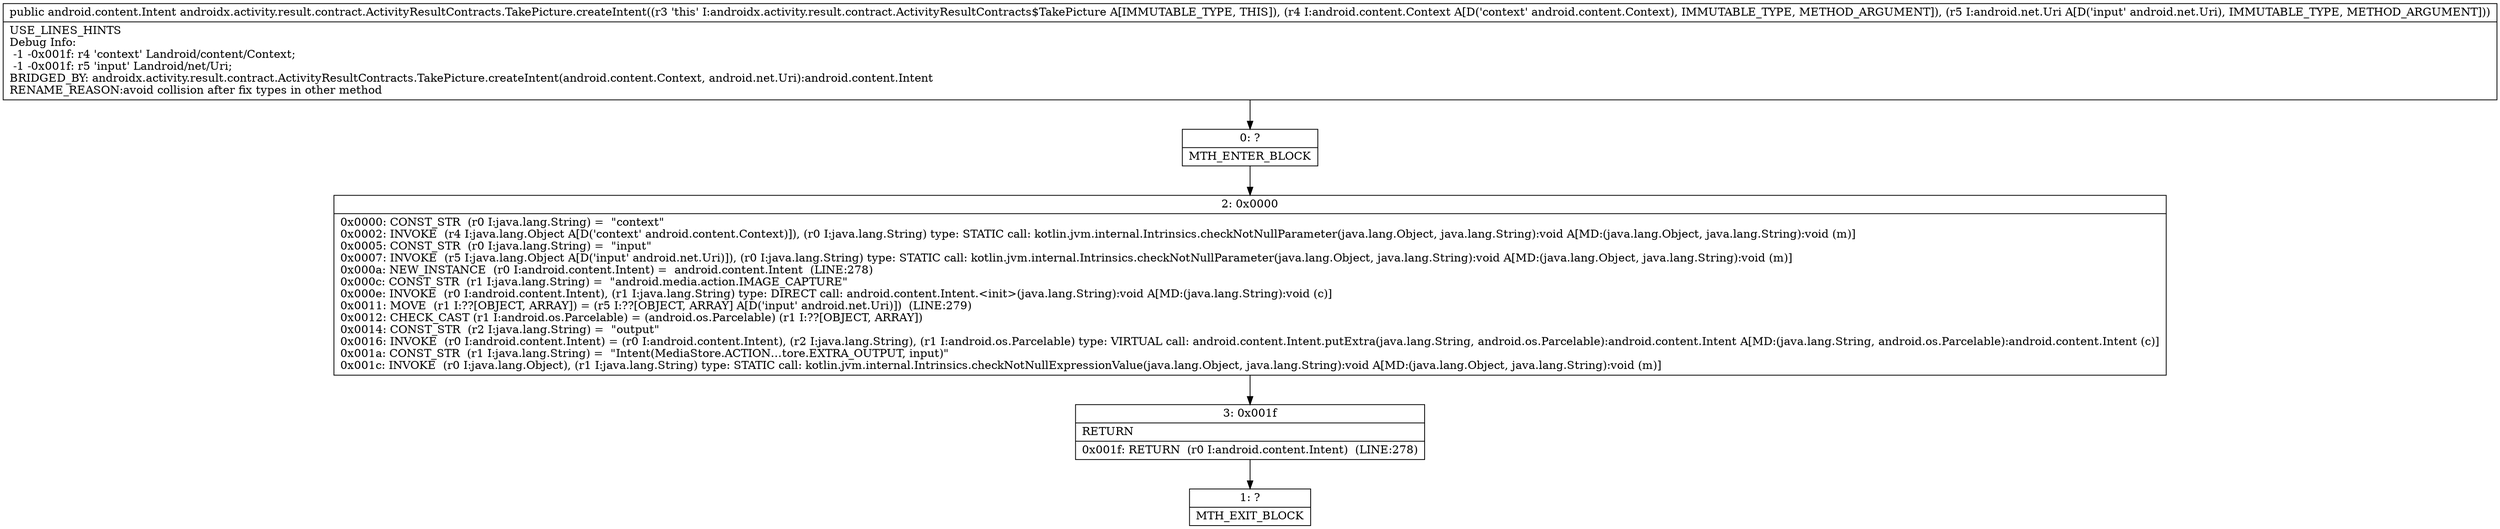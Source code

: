 digraph "CFG forandroidx.activity.result.contract.ActivityResultContracts.TakePicture.createIntent(Landroid\/content\/Context;Landroid\/net\/Uri;)Landroid\/content\/Intent;" {
Node_0 [shape=record,label="{0\:\ ?|MTH_ENTER_BLOCK\l}"];
Node_2 [shape=record,label="{2\:\ 0x0000|0x0000: CONST_STR  (r0 I:java.lang.String) =  \"context\" \l0x0002: INVOKE  (r4 I:java.lang.Object A[D('context' android.content.Context)]), (r0 I:java.lang.String) type: STATIC call: kotlin.jvm.internal.Intrinsics.checkNotNullParameter(java.lang.Object, java.lang.String):void A[MD:(java.lang.Object, java.lang.String):void (m)]\l0x0005: CONST_STR  (r0 I:java.lang.String) =  \"input\" \l0x0007: INVOKE  (r5 I:java.lang.Object A[D('input' android.net.Uri)]), (r0 I:java.lang.String) type: STATIC call: kotlin.jvm.internal.Intrinsics.checkNotNullParameter(java.lang.Object, java.lang.String):void A[MD:(java.lang.Object, java.lang.String):void (m)]\l0x000a: NEW_INSTANCE  (r0 I:android.content.Intent) =  android.content.Intent  (LINE:278)\l0x000c: CONST_STR  (r1 I:java.lang.String) =  \"android.media.action.IMAGE_CAPTURE\" \l0x000e: INVOKE  (r0 I:android.content.Intent), (r1 I:java.lang.String) type: DIRECT call: android.content.Intent.\<init\>(java.lang.String):void A[MD:(java.lang.String):void (c)]\l0x0011: MOVE  (r1 I:??[OBJECT, ARRAY]) = (r5 I:??[OBJECT, ARRAY] A[D('input' android.net.Uri)])  (LINE:279)\l0x0012: CHECK_CAST (r1 I:android.os.Parcelable) = (android.os.Parcelable) (r1 I:??[OBJECT, ARRAY]) \l0x0014: CONST_STR  (r2 I:java.lang.String) =  \"output\" \l0x0016: INVOKE  (r0 I:android.content.Intent) = (r0 I:android.content.Intent), (r2 I:java.lang.String), (r1 I:android.os.Parcelable) type: VIRTUAL call: android.content.Intent.putExtra(java.lang.String, android.os.Parcelable):android.content.Intent A[MD:(java.lang.String, android.os.Parcelable):android.content.Intent (c)]\l0x001a: CONST_STR  (r1 I:java.lang.String) =  \"Intent(MediaStore.ACTION…tore.EXTRA_OUTPUT, input)\" \l0x001c: INVOKE  (r0 I:java.lang.Object), (r1 I:java.lang.String) type: STATIC call: kotlin.jvm.internal.Intrinsics.checkNotNullExpressionValue(java.lang.Object, java.lang.String):void A[MD:(java.lang.Object, java.lang.String):void (m)]\l}"];
Node_3 [shape=record,label="{3\:\ 0x001f|RETURN\l|0x001f: RETURN  (r0 I:android.content.Intent)  (LINE:278)\l}"];
Node_1 [shape=record,label="{1\:\ ?|MTH_EXIT_BLOCK\l}"];
MethodNode[shape=record,label="{public android.content.Intent androidx.activity.result.contract.ActivityResultContracts.TakePicture.createIntent((r3 'this' I:androidx.activity.result.contract.ActivityResultContracts$TakePicture A[IMMUTABLE_TYPE, THIS]), (r4 I:android.content.Context A[D('context' android.content.Context), IMMUTABLE_TYPE, METHOD_ARGUMENT]), (r5 I:android.net.Uri A[D('input' android.net.Uri), IMMUTABLE_TYPE, METHOD_ARGUMENT]))  | USE_LINES_HINTS\lDebug Info:\l  \-1 \-0x001f: r4 'context' Landroid\/content\/Context;\l  \-1 \-0x001f: r5 'input' Landroid\/net\/Uri;\lBRIDGED_BY: androidx.activity.result.contract.ActivityResultContracts.TakePicture.createIntent(android.content.Context, android.net.Uri):android.content.Intent\lRENAME_REASON:avoid collision after fix types in other method\l}"];
MethodNode -> Node_0;Node_0 -> Node_2;
Node_2 -> Node_3;
Node_3 -> Node_1;
}

